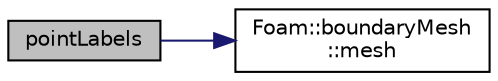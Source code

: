 digraph "pointLabels"
{
  bgcolor="transparent";
  edge [fontname="Helvetica",fontsize="10",labelfontname="Helvetica",labelfontsize="10"];
  node [fontname="Helvetica",fontsize="10",shape=record];
  rankdir="LR";
  Node1 [label="pointLabels",height=0.2,width=0.4,color="black", fillcolor="grey75", style="filled" fontcolor="black"];
  Node1 -> Node2 [color="midnightblue",fontsize="10",style="solid",fontname="Helvetica"];
  Node2 [label="Foam::boundaryMesh\l::mesh",height=0.2,width=0.4,color="black",URL="$classFoam_1_1boundaryMesh.html#a755c3307c0a74eb80926b68bb037674c"];
}
